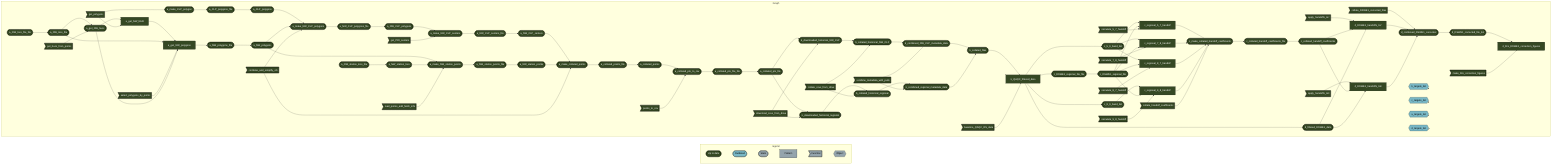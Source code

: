 graph LR
  subgraph legend
    direction LR
    x7420bd9270f8d27d([""Up to date""]):::uptodate --- x0a52b03877696646([""Outdated""]):::outdated
    x0a52b03877696646([""Outdated""]):::outdated --- xbf4603d6c2c2ad6b([""Stem""]):::none
    xbf4603d6c2c2ad6b([""Stem""]):::none --- x70a5fa6bea6f298d[""Pattern""]:::none
    x70a5fa6bea6f298d[""Pattern""]:::none --- xf0bce276fe2b9d3e>""Function""]:::none
    xf0bce276fe2b9d3e>""Function""]:::none --- x5bffbffeae195fc9{{""Object""}}:::none
  end
  subgraph Graph
    direction LR
    x52d7162f39f48bed>"collate_DSWE1_corrected_files"]:::uptodate --> x1a19470de33ec9f3(["d_combined_DSWE1_corrected"]):::uptodate
    x58cff6901aa6ed85["d_DSWE1_handoffs_to7"]:::uptodate --> x1a19470de33ec9f3(["d_combined_DSWE1_corrected"]):::uptodate
    x761e1ea536cacd68["d_DSWE1_handoffs_to8"]:::uptodate --> x1a19470de33ec9f3(["d_combined_DSWE1_corrected"]):::uptodate
    xc9f6442815764be2(["c_DSWE1_regional_file_file"]):::uptodate --> xc8ba0bedc1022d0b(["c_DSWE1_regional_file"]):::uptodate
    x8e2d5d897ade3bd6(["a_NW_CLP_polygons_file"]):::uptodate --> x1e096aa97ed6fcf9(["a_NW_CLP_polygons"]):::uptodate
    x0bbb24374591c2d4(["b_collated_historical_NW_CLP"]):::uptodate --> x2d9d3921e79efd08(["b_combined_NW_CLP_metadata_data"]):::uptodate
    x925445b64f5515ad>"combine_metadata_with_pulls"]:::uptodate --> x2d9d3921e79efd08(["b_combined_NW_CLP_metadata_data"]):::uptodate
    x94109a458fab8f77(["a_CLP_polygons_file"]):::uptodate --> x19dc28c47baa7e4a(["a_CLP_polygons"]):::uptodate
    x2210298be09f2fd9(["a_make_collated_points"]):::uptodate --> x8ce140145db15f6c(["a_collated_points_file"]):::uptodate
    x381670d2b9b2e829>"get_polygons"]:::uptodate --> x664dd0b8ce3dd77f(["a_make_CLP_polygon"]):::uptodate
    x1e096aa97ed6fcf9(["a_NW_CLP_polygons"]):::uptodate --> x0fa5015d30556ce3(["a_make_NW_CLP_centers"]):::uptodate
    xb115dc86c58dee32>"get_POI_centers"]:::uptodate --> x0fa5015d30556ce3(["a_make_NW_CLP_centers"]):::uptodate
    x8ce140145db15f6c(["a_collated_points_file"]):::uptodate --> xc538bed230e0fa75(["a_collated_points"]):::uptodate
    x7a05bf85313debd2(["a_NW_CLP_centers"]):::uptodate --> x2210298be09f2fd9(["a_make_collated_points"]):::uptodate
    x01bfdce7c5366867(["a_NW_station_points"]):::uptodate --> x2210298be09f2fd9(["a_make_collated_points"]):::uptodate
    xfbf236c5a2d16b7f>"combine_and_simplify_sfs"]:::uptodate --> x2210298be09f2fd9(["a_make_collated_points"]):::uptodate
    xc538bed230e0fa75(["a_collated_points"]):::uptodate --> x01fe2ce78e8a07a2(["a_collated_pts_to_csv"]):::uptodate
    x5b61bf087fabd667>"points_to_csv"]:::uptodate --> x01fe2ce78e8a07a2(["a_collated_pts_to_csv"]):::uptodate
    x95df79a67bf96baa(["b_downloaded_historical_NW_CLP"]):::uptodate --> x0bbb24374591c2d4(["b_collated_historical_NW_CLP"]):::uptodate
    x8a2822f6635bd6b5>"collate_csvs_from_drive"]:::uptodate --> x0bbb24374591c2d4(["b_collated_historical_NW_CLP"]):::uptodate
    x664dd0b8ce3dd77f(["a_make_CLP_polygon"]):::uptodate --> x94109a458fab8f77(["a_CLP_polygons_file"]):::uptodate
    x85e5557d30e57bd4(["c_5_9_band_list"]):::uptodate --> xee7e7b8e3ec490a0["c_regional_7_8_handoff"]:::uptodate
    xc8ba0bedc1022d0b(["c_DSWE1_regional_file"]):::uptodate --> xee7e7b8e3ec490a0["c_regional_7_8_handoff"]:::uptodate
    xb8b66377ce03c48e>"calculate_7_8_handoff"]:::uptodate --> xee7e7b8e3ec490a0["c_regional_7_8_handoff"]:::uptodate
    xd84caa00dd9cc327(["b_collated_files"]):::uptodate --> xb44148556a3db616["b_QAQC_filtered_data"]:::uptodate
    xdcbbc71ec73ed665>"baseline_QAQC_RS_data"]:::uptodate --> xb44148556a3db616["b_QAQC_filtered_data"]:::uptodate
    xb44148556a3db616["b_QAQC_filtered_data"]:::uptodate --> xc9f6442815764be2(["c_DSWE1_regional_file_file"]):::uptodate
    x0c6bbb4fd9871db8(["c_make_collated_handoff_coefficients"]):::uptodate --> xf50c81ff8f09c8a6(["c_collated_handoff_coefficients_file"]):::uptodate
    xf1c19f624f3b39ba(["a_NW_station_points_file"]):::uptodate --> x01bfdce7c5366867(["a_NW_station_points"]):::uptodate
    x33a181fb2861cfe2(["a_NW_CLP_centers_file"]):::uptodate --> x7a05bf85313debd2(["a_NW_CLP_centers"]):::uptodate
    xca9a68b99721c1a0["a_get_NW_polygons"]:::uptodate --> x26fc033bf977f193(["a_NW_polygons_file"]):::uptodate
    xca7f1bf09c5d95d5>"apply_handoffs_to7"]:::uptodate --> x58cff6901aa6ed85["d_DSWE1_handoffs_to7"]:::uptodate
    x0cd988d6892f5a88(["c_collated_handoff_coefficients"]):::uptodate --> x58cff6901aa6ed85["d_DSWE1_handoffs_to7"]:::uptodate
    x0af3e3ea0c80e86e(["d_filtered_DSWE1_data"]):::uptodate --> x58cff6901aa6ed85["d_DSWE1_handoffs_to7"]:::uptodate
    xecce09bcfe077974>"apply_handoffs_to8"]:::uptodate --> x761e1ea536cacd68["d_DSWE1_handoffs_to8"]:::uptodate
    x0cd988d6892f5a88(["c_collated_handoff_coefficients"]):::uptodate --> x761e1ea536cacd68["d_DSWE1_handoffs_to8"]:::uptodate
    x0af3e3ea0c80e86e(["d_filtered_DSWE1_data"]):::uptodate --> x761e1ea536cacd68["d_DSWE1_handoffs_to8"]:::uptodate
    x85e5557d30e57bd4(["c_5_9_band_list"]):::uptodate --> x1ed050c4bc26fe64["c_regional_8_7_handoff"]:::uptodate
    xc8ba0bedc1022d0b(["c_DSWE1_regional_file"]):::uptodate --> x1ed050c4bc26fe64["c_regional_8_7_handoff"]:::uptodate
    x6bc791ebaeaec04f>"calculate_8_7_handoff"]:::uptodate --> x1ed050c4bc26fe64["c_regional_8_7_handoff"]:::uptodate
    x01b6d58d95b44267(["d_DSWE1_corrected_file_list"]):::uptodate --> xa64339db19e94847["d_Rrs_DSWE1_correction_figures"]:::uptodate
    xf5f2b7c5daf11e04>"make_Rrs_correction_figures"]:::uptodate --> xa64339db19e94847["d_Rrs_DSWE1_correction_figures"]:::uptodate
    x6d47e242f5ffd1c3(["a_make_NW_CLP_polygons"]):::uptodate --> x8e2d5d897ade3bd6(["a_NW_CLP_polygons_file"]):::uptodate
    xb44148556a3db616["b_QAQC_filtered_data"]:::uptodate --> x85e5557d30e57bd4(["c_5_9_band_list"]):::uptodate
    xf3865de35aeb5a5f(["c_8_9_band_list"]):::uptodate --> x9003abff127b994a["c_regional_9_8_handoff"]:::uptodate
    xc8ba0bedc1022d0b(["c_DSWE1_regional_file"]):::uptodate --> x9003abff127b994a["c_regional_9_8_handoff"]:::uptodate
    xaf703f04ade75c35>"calculate_9_8_handoff"]:::uptodate --> x9003abff127b994a["c_regional_9_8_handoff"]:::uptodate
    x26fc033bf977f193(["a_NW_polygons_file"]):::uptodate --> xe8cad48701564837(["a_NW_polygons"]):::uptodate
    x85e5557d30e57bd4(["c_5_9_band_list"]):::uptodate --> x35b0308127274134["c_regional_5_7_handoff"]:::uptodate
    xc8ba0bedc1022d0b(["c_DSWE1_regional_file"]):::uptodate --> x35b0308127274134["c_regional_5_7_handoff"]:::uptodate
    xff8a2b0e00f078a5>"calculate_5_7_handoff"]:::uptodate --> x35b0308127274134["c_regional_5_7_handoff"]:::uptodate
    x01fe2ce78e8a07a2(["a_collated_pts_to_csv"]):::uptodate --> x6095b08d9049a966(["a_collated_pts_file_file"]):::uptodate
    x0fa5015d30556ce3(["a_make_NW_CLP_centers"]):::uptodate --> x33a181fb2861cfe2(["a_NW_CLP_centers_file"]):::uptodate
    xeb5d928c060d1b77(["b_downloaded_historical_regional"]):::uptodate --> x98e603624261d973(["b_collated_historical_regional"]):::uptodate
    x8a2822f6635bd6b5>"collate_csvs_from_drive"]:::uptodate --> x98e603624261d973(["b_collated_historical_regional"]):::uptodate
    x44fb086f7f260822(["a_collated_pts_file"]):::uptodate --> xeb5d928c060d1b77(["b_downloaded_historical_regional"]):::uptodate
    xe6114c4964b2ed63>"download_csvs_from_drive"]:::uptodate --> xeb5d928c060d1b77(["b_downloaded_historical_regional"]):::uptodate
    xe8cad48701564837(["a_NW_polygons"]):::uptodate --> x7c4f8cf854f398db(["a_make_NW_station_points"]):::uptodate
    x76905cddb9d607bd(["a_NW_station_locs"]):::uptodate --> x7c4f8cf854f398db(["a_make_NW_station_points"]):::uptodate
    xbd672cf7550f2af2>"load_points_add_NHD_info"]:::uptodate --> x7c4f8cf854f398db(["a_make_NW_station_points"]):::uptodate
    x2d9d3921e79efd08(["b_combined_NW_CLP_metadata_data"]):::uptodate --> xd84caa00dd9cc327(["b_collated_files"]):::uptodate
    xaaa81e43adeadb29(["b_combined_regional_metadata_data"]):::uptodate --> xd84caa00dd9cc327(["b_collated_files"]):::uptodate
    x7c4f8cf854f398db(["a_make_NW_station_points"]):::uptodate --> xf1c19f624f3b39ba(["a_NW_station_points_file"]):::uptodate
    xef9615d7cfb4d5c6(["a_NW_locs_file_file"]):::uptodate --> xd19814a263acac59(["a_NW_locs_file"]):::uptodate
    x98e603624261d973(["b_collated_historical_regional"]):::uptodate --> xaaa81e43adeadb29(["b_combined_regional_metadata_data"]):::uptodate
    x925445b64f5515ad>"combine_metadata_with_pulls"]:::uptodate --> xaaa81e43adeadb29(["b_combined_regional_metadata_data"]):::uptodate
    xb44148556a3db616["b_QAQC_filtered_data"]:::uptodate --> x0af3e3ea0c80e86e(["d_filtered_DSWE1_data"]):::uptodate
    x6095b08d9049a966(["a_collated_pts_file_file"]):::uptodate --> x44fb086f7f260822(["a_collated_pts_file"]):::uptodate
    x35b0308127274134["c_regional_5_7_handoff"]:::uptodate --> x0c6bbb4fd9871db8(["c_make_collated_handoff_coefficients"]):::uptodate
    xee7e7b8e3ec490a0["c_regional_7_8_handoff"]:::uptodate --> x0c6bbb4fd9871db8(["c_make_collated_handoff_coefficients"]):::uptodate
    x1ed050c4bc26fe64["c_regional_8_7_handoff"]:::uptodate --> x0c6bbb4fd9871db8(["c_make_collated_handoff_coefficients"]):::uptodate
    x9003abff127b994a["c_regional_9_8_handoff"]:::uptodate --> x0c6bbb4fd9871db8(["c_make_collated_handoff_coefficients"]):::uptodate
    x31c12dca6242a905>"collate_handoff_coefficients"]:::uptodate --> x0c6bbb4fd9871db8(["c_make_collated_handoff_coefficients"]):::uptodate
    x2ac6a5009f306b06(["a_NW_station_locs_file"]):::uptodate --> x76905cddb9d607bd(["a_NW_station_locs"]):::uptodate
    xd19814a263acac59(["a_NW_locs_file"]):::uptodate --> x14d3cfb18cfecc06(["a_get_NW_hucs"]):::uptodate
    xaf07a05bf3aaf1b9>"get_hucs_from_points"]:::uptodate --> x14d3cfb18cfecc06(["a_get_NW_hucs"]):::uptodate
    xf50c81ff8f09c8a6(["c_collated_handoff_coefficients_file"]):::uptodate --> x0cd988d6892f5a88(["c_collated_handoff_coefficients"]):::uptodate
    x1cb344542dc83a1c["a_get_NW_NHD"]:::uptodate --> xca9a68b99721c1a0["a_get_NW_polygons"]:::uptodate
    xd19814a263acac59(["a_NW_locs_file"]):::uptodate --> xca9a68b99721c1a0["a_get_NW_polygons"]:::uptodate
    xb6046b564c2b17c1>"select_polygons_by_points"]:::uptodate --> xca9a68b99721c1a0["a_get_NW_polygons"]:::uptodate
    x14d3cfb18cfecc06(["a_get_NW_hucs"]):::uptodate --> xca9a68b99721c1a0["a_get_NW_polygons"]:::uptodate
    x44fb086f7f260822(["a_collated_pts_file"]):::uptodate --> x95df79a67bf96baa(["b_downloaded_historical_NW_CLP"]):::uptodate
    xe6114c4964b2ed63>"download_csvs_from_drive"]:::uptodate --> x95df79a67bf96baa(["b_downloaded_historical_NW_CLP"]):::uptodate
    xb44148556a3db616["b_QAQC_filtered_data"]:::uptodate --> xf3865de35aeb5a5f(["c_8_9_band_list"]):::uptodate
    x14d3cfb18cfecc06(["a_get_NW_hucs"]):::uptodate --> x1cb344542dc83a1c["a_get_NW_NHD"]:::uptodate
    x381670d2b9b2e829>"get_polygons"]:::uptodate --> x1cb344542dc83a1c["a_get_NW_NHD"]:::uptodate
    x1a19470de33ec9f3(["d_combined_DSWE1_corrected"]):::uptodate --> x01b6d58d95b44267(["d_DSWE1_corrected_file_list"]):::uptodate
    x19dc28c47baa7e4a(["a_CLP_polygons"]):::uptodate --> x6d47e242f5ffd1c3(["a_make_NW_CLP_polygons"]):::uptodate
    xe8cad48701564837(["a_NW_polygons"]):::uptodate --> x6d47e242f5ffd1c3(["a_make_NW_CLP_polygons"]):::uptodate
    xfbf236c5a2d16b7f>"combine_and_simplify_sfs"]:::uptodate --> x6d47e242f5ffd1c3(["a_make_NW_CLP_polygons"]):::uptodate
    xc071b53bbeee7133{{"b_targets_list"}}:::outdated --> xc071b53bbeee7133{{"b_targets_list"}}:::outdated
    x4896b865d128ba02{{"c_targets_list"}}:::outdated --> x4896b865d128ba02{{"c_targets_list"}}:::outdated
    xc96dc9257309fcea{{"a_targets_list"}}:::outdated --> xc96dc9257309fcea{{"a_targets_list"}}:::outdated
    xd6ab06fb3bbda539{{"d_targets_list"}}:::outdated --> xd6ab06fb3bbda539{{"d_targets_list"}}:::outdated
  end
  classDef uptodate stroke:#000000,color:#ffffff,fill:#354823;
  classDef outdated stroke:#000000,color:#000000,fill:#78B7C5;
  classDef none stroke:#000000,color:#000000,fill:#94a4ac;
  linkStyle 0 stroke-width:0px;
  linkStyle 1 stroke-width:0px;
  linkStyle 2 stroke-width:0px;
  linkStyle 3 stroke-width:0px;
  linkStyle 4 stroke-width:0px;
  linkStyle 95 stroke-width:0px;
  linkStyle 96 stroke-width:0px;
  linkStyle 97 stroke-width:0px;
  linkStyle 98 stroke-width:0px;